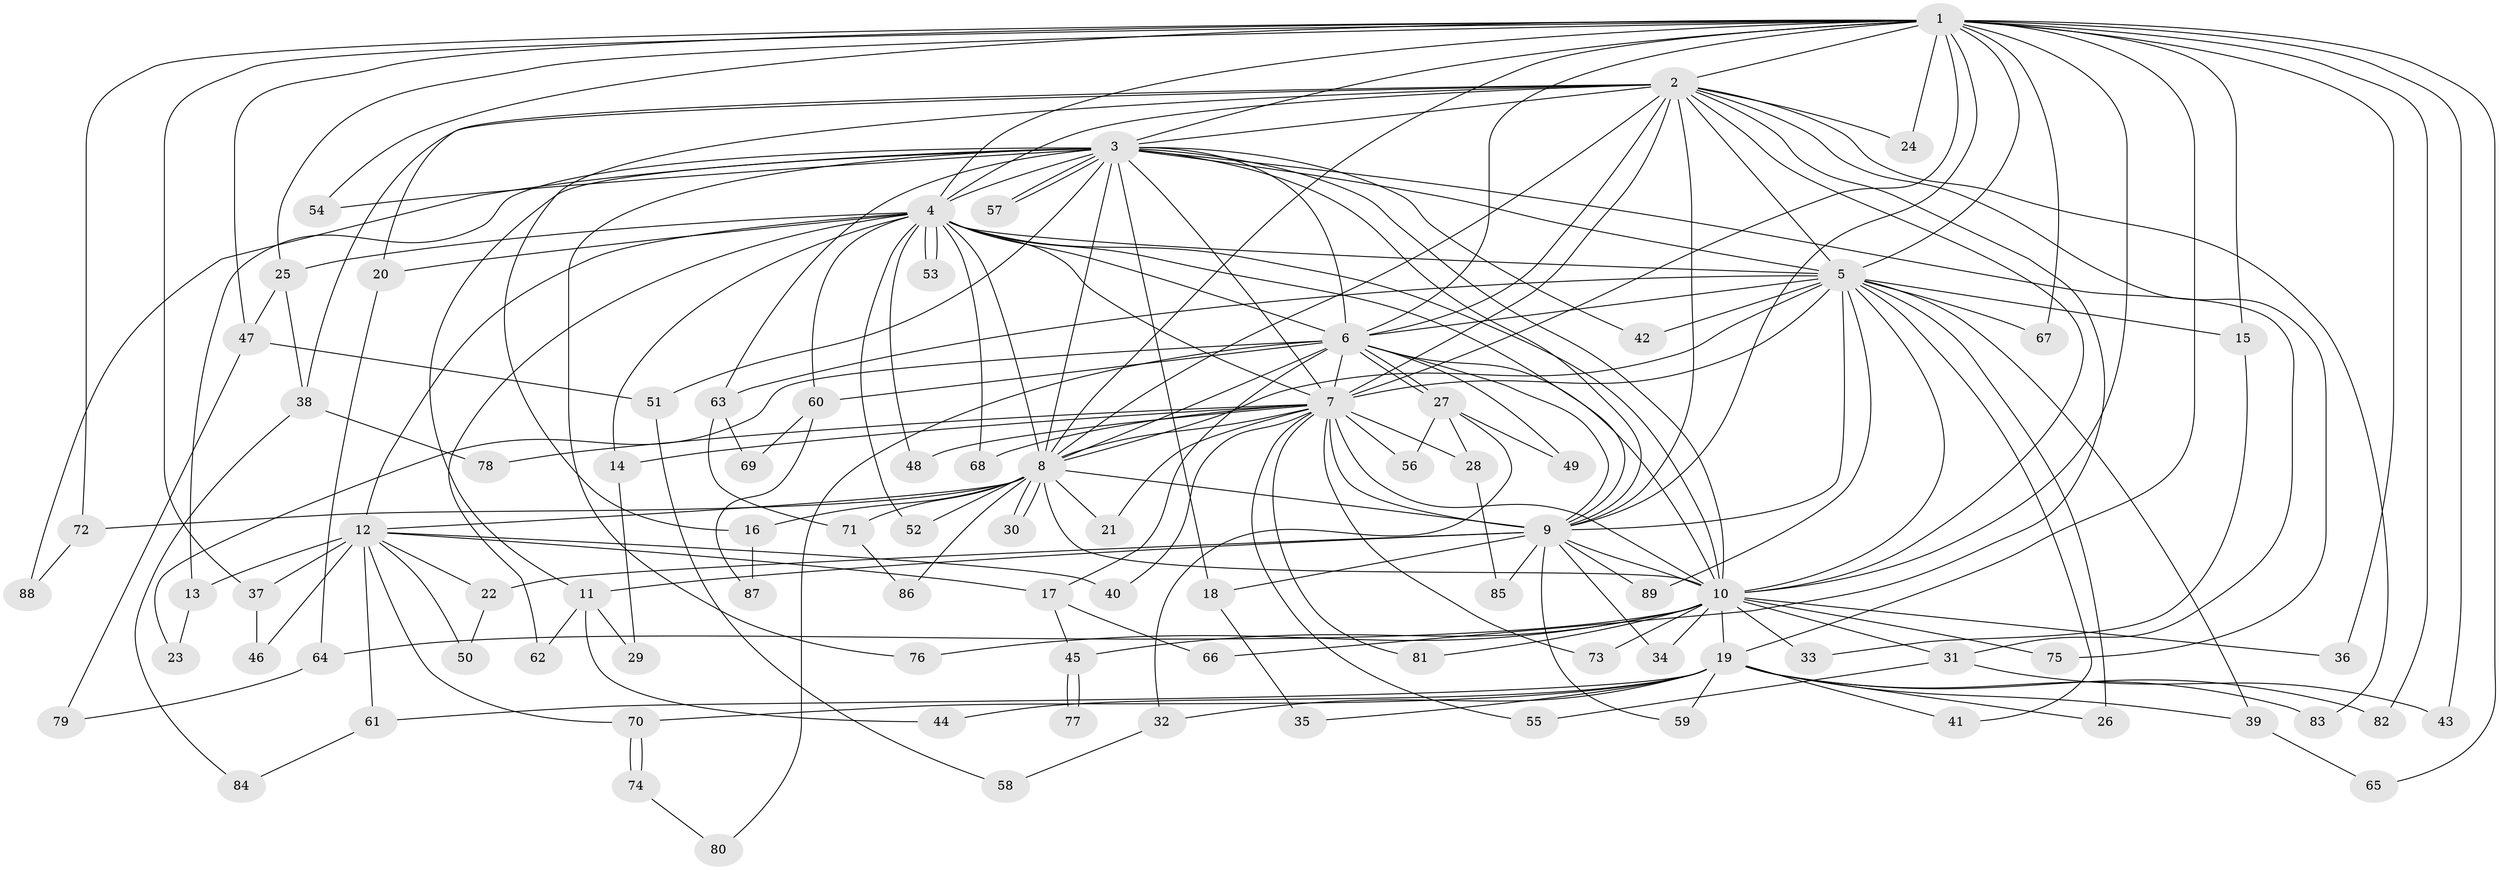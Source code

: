 // Generated by graph-tools (version 1.1) at 2025/11/02/27/25 16:11:04]
// undirected, 89 vertices, 203 edges
graph export_dot {
graph [start="1"]
  node [color=gray90,style=filled];
  1;
  2;
  3;
  4;
  5;
  6;
  7;
  8;
  9;
  10;
  11;
  12;
  13;
  14;
  15;
  16;
  17;
  18;
  19;
  20;
  21;
  22;
  23;
  24;
  25;
  26;
  27;
  28;
  29;
  30;
  31;
  32;
  33;
  34;
  35;
  36;
  37;
  38;
  39;
  40;
  41;
  42;
  43;
  44;
  45;
  46;
  47;
  48;
  49;
  50;
  51;
  52;
  53;
  54;
  55;
  56;
  57;
  58;
  59;
  60;
  61;
  62;
  63;
  64;
  65;
  66;
  67;
  68;
  69;
  70;
  71;
  72;
  73;
  74;
  75;
  76;
  77;
  78;
  79;
  80;
  81;
  82;
  83;
  84;
  85;
  86;
  87;
  88;
  89;
  1 -- 2;
  1 -- 3;
  1 -- 4;
  1 -- 5;
  1 -- 6;
  1 -- 7;
  1 -- 8;
  1 -- 9;
  1 -- 10;
  1 -- 15;
  1 -- 19;
  1 -- 24;
  1 -- 25;
  1 -- 36;
  1 -- 37;
  1 -- 43;
  1 -- 47;
  1 -- 54;
  1 -- 65;
  1 -- 67;
  1 -- 72;
  1 -- 82;
  2 -- 3;
  2 -- 4;
  2 -- 5;
  2 -- 6;
  2 -- 7;
  2 -- 8;
  2 -- 9;
  2 -- 10;
  2 -- 16;
  2 -- 20;
  2 -- 24;
  2 -- 38;
  2 -- 66;
  2 -- 75;
  2 -- 83;
  3 -- 4;
  3 -- 5;
  3 -- 6;
  3 -- 7;
  3 -- 8;
  3 -- 9;
  3 -- 10;
  3 -- 11;
  3 -- 13;
  3 -- 18;
  3 -- 31;
  3 -- 42;
  3 -- 51;
  3 -- 54;
  3 -- 57;
  3 -- 57;
  3 -- 63;
  3 -- 76;
  3 -- 88;
  4 -- 5;
  4 -- 6;
  4 -- 7;
  4 -- 8;
  4 -- 9;
  4 -- 10;
  4 -- 12;
  4 -- 14;
  4 -- 20;
  4 -- 25;
  4 -- 48;
  4 -- 52;
  4 -- 53;
  4 -- 53;
  4 -- 60;
  4 -- 62;
  4 -- 68;
  5 -- 6;
  5 -- 7;
  5 -- 8;
  5 -- 9;
  5 -- 10;
  5 -- 15;
  5 -- 26;
  5 -- 39;
  5 -- 41;
  5 -- 42;
  5 -- 63;
  5 -- 67;
  5 -- 89;
  6 -- 7;
  6 -- 8;
  6 -- 9;
  6 -- 10;
  6 -- 17;
  6 -- 23;
  6 -- 27;
  6 -- 27;
  6 -- 49;
  6 -- 60;
  6 -- 80;
  7 -- 8;
  7 -- 9;
  7 -- 10;
  7 -- 14;
  7 -- 21;
  7 -- 28;
  7 -- 40;
  7 -- 48;
  7 -- 55;
  7 -- 56;
  7 -- 68;
  7 -- 73;
  7 -- 78;
  7 -- 81;
  8 -- 9;
  8 -- 10;
  8 -- 12;
  8 -- 16;
  8 -- 21;
  8 -- 30;
  8 -- 30;
  8 -- 52;
  8 -- 71;
  8 -- 72;
  8 -- 86;
  9 -- 10;
  9 -- 11;
  9 -- 18;
  9 -- 22;
  9 -- 34;
  9 -- 59;
  9 -- 85;
  9 -- 89;
  10 -- 19;
  10 -- 31;
  10 -- 33;
  10 -- 34;
  10 -- 36;
  10 -- 45;
  10 -- 64;
  10 -- 73;
  10 -- 75;
  10 -- 76;
  10 -- 81;
  11 -- 29;
  11 -- 44;
  11 -- 62;
  12 -- 13;
  12 -- 17;
  12 -- 22;
  12 -- 37;
  12 -- 40;
  12 -- 46;
  12 -- 50;
  12 -- 61;
  12 -- 70;
  13 -- 23;
  14 -- 29;
  15 -- 33;
  16 -- 87;
  17 -- 45;
  17 -- 66;
  18 -- 35;
  19 -- 26;
  19 -- 32;
  19 -- 35;
  19 -- 39;
  19 -- 41;
  19 -- 44;
  19 -- 59;
  19 -- 61;
  19 -- 70;
  19 -- 82;
  19 -- 83;
  20 -- 64;
  22 -- 50;
  25 -- 38;
  25 -- 47;
  27 -- 28;
  27 -- 32;
  27 -- 49;
  27 -- 56;
  28 -- 85;
  31 -- 43;
  31 -- 55;
  32 -- 58;
  37 -- 46;
  38 -- 78;
  38 -- 84;
  39 -- 65;
  45 -- 77;
  45 -- 77;
  47 -- 51;
  47 -- 79;
  51 -- 58;
  60 -- 69;
  60 -- 87;
  61 -- 84;
  63 -- 69;
  63 -- 71;
  64 -- 79;
  70 -- 74;
  70 -- 74;
  71 -- 86;
  72 -- 88;
  74 -- 80;
}
